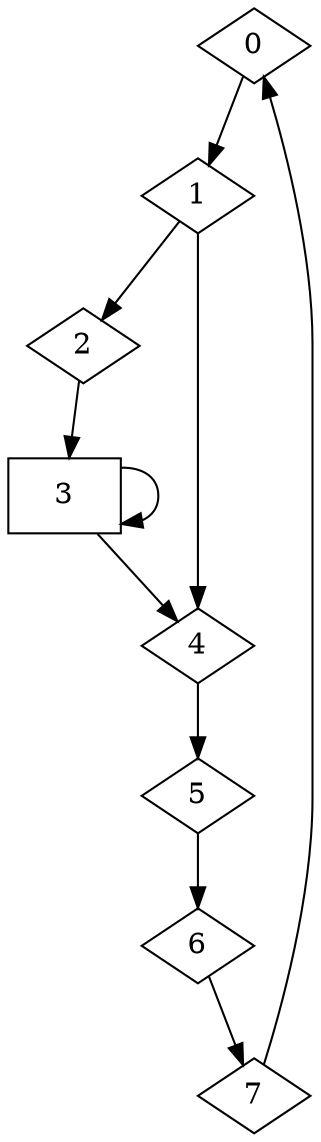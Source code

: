 digraph G {
N0 [ shape="diamond", label="0", color="black" ];
N0 -> N1 [ color="black" ];
N1 [ shape="diamond", label="1", color="black" ];
N1 -> N2 [ color="black" ];
N1 -> N4 [ color="black" ];
N2 [ shape="diamond", label="2", color="black" ];
N2 -> N3 [ color="black" ];
N3 [ shape="box", label="3", color="black" ];
N3 -> N3 [ color="black" ];
N3 -> N4 [ color="black" ];
N4 [ shape="diamond", label="4", color="black" ];
N4 -> N5 [ color="black" ];
N5 [ shape="diamond", label="5", color="black" ];
N5 -> N6 [ color="black" ];
N6 [ shape="diamond", label="6", color="black" ];
N6 -> N7 [ color="black" ];
N7 [ shape="diamond", label="7", color="black" ];
N7 -> N0 [ color="black" ];
}
